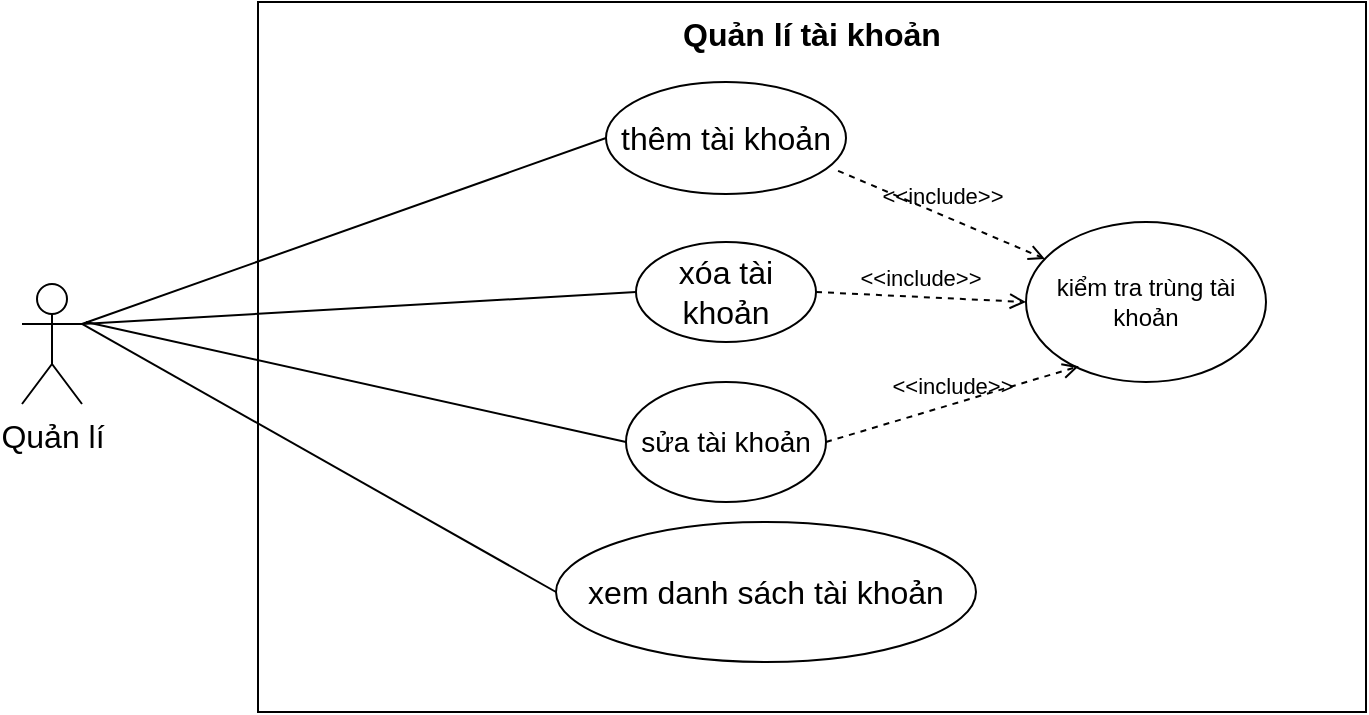 <mxfile version="20.3.0" type="device"><diagram id="A9Ec36TPPYeSCJWIU4kd" name="Page-1"><mxGraphModel dx="1038" dy="2841" grid="1" gridSize="10" guides="1" tooltips="1" connect="1" arrows="1" fold="1" page="1" pageScale="1" pageWidth="850" pageHeight="1100" math="0" shadow="0"><root><mxCell id="0"/><mxCell id="1" parent="0"/><mxCell id="e1c0o1DKAeNQmRKfdcFN-57" value="Quản lí" style="shape=umlActor;verticalLabelPosition=bottom;verticalAlign=top;html=1;outlineConnect=0;fontSize=16;" parent="1" vertex="1"><mxGeometry x="158" y="-989" width="30" height="60" as="geometry"/></mxCell><mxCell id="e1c0o1DKAeNQmRKfdcFN-59" value="Quản lí tài khoản" style="shape=rect;html=1;verticalAlign=top;fontStyle=1;whiteSpace=wrap;align=center;fontSize=16;" parent="1" vertex="1"><mxGeometry x="276" y="-1130" width="554" height="355" as="geometry"/></mxCell><mxCell id="e1c0o1DKAeNQmRKfdcFN-61" value="" style="endArrow=none;html=1;rounded=0;fontSize=16;exitX=1;exitY=0.333;exitDx=0;exitDy=0;exitPerimeter=0;entryX=0;entryY=0.5;entryDx=0;entryDy=0;" parent="1" source="e1c0o1DKAeNQmRKfdcFN-57" target="e1c0o1DKAeNQmRKfdcFN-62" edge="1"><mxGeometry width="50" height="50" relative="1" as="geometry"><mxPoint x="645" y="-689" as="sourcePoint"/><mxPoint x="390" y="-995" as="targetPoint"/></mxGeometry></mxCell><mxCell id="e1c0o1DKAeNQmRKfdcFN-62" value="thêm tài khoản" style="ellipse;whiteSpace=wrap;html=1;fontSize=16;" parent="1" vertex="1"><mxGeometry x="450" y="-1090" width="120" height="56" as="geometry"/></mxCell><mxCell id="e1c0o1DKAeNQmRKfdcFN-63" value="xóa tài khoản" style="ellipse;whiteSpace=wrap;html=1;fontSize=16;" parent="1" vertex="1"><mxGeometry x="465" y="-1010" width="90" height="50" as="geometry"/></mxCell><mxCell id="e1c0o1DKAeNQmRKfdcFN-64" value="xem danh sách tài khoản" style="ellipse;whiteSpace=wrap;html=1;fontSize=16;" parent="1" vertex="1"><mxGeometry x="425" y="-870" width="210" height="70" as="geometry"/></mxCell><mxCell id="e1c0o1DKAeNQmRKfdcFN-68" value="sửa tài khoản" style="ellipse;whiteSpace=wrap;html=1;fontSize=14;" parent="1" vertex="1"><mxGeometry x="460" y="-940" width="100" height="60" as="geometry"/></mxCell><mxCell id="GEJlIAwKronnmenUM-Q4-1" value="" style="endArrow=none;html=1;rounded=0;exitX=1;exitY=0.333;exitDx=0;exitDy=0;exitPerimeter=0;entryX=0;entryY=0.5;entryDx=0;entryDy=0;" parent="1" source="e1c0o1DKAeNQmRKfdcFN-57" target="e1c0o1DKAeNQmRKfdcFN-64" edge="1"><mxGeometry width="50" height="50" relative="1" as="geometry"><mxPoint x="500" y="-950" as="sourcePoint"/><mxPoint x="550" y="-1000" as="targetPoint"/></mxGeometry></mxCell><mxCell id="XvP_l0ax6b9CPZk_FprI-1" value="" style="endArrow=none;html=1;rounded=0;exitX=1;exitY=0.333;exitDx=0;exitDy=0;exitPerimeter=0;entryX=0;entryY=0.5;entryDx=0;entryDy=0;" edge="1" parent="1" source="e1c0o1DKAeNQmRKfdcFN-57" target="e1c0o1DKAeNQmRKfdcFN-63"><mxGeometry width="50" height="50" relative="1" as="geometry"><mxPoint x="500" y="-1080" as="sourcePoint"/><mxPoint x="550" y="-1130" as="targetPoint"/></mxGeometry></mxCell><mxCell id="XvP_l0ax6b9CPZk_FprI-2" value="" style="endArrow=none;html=1;rounded=0;entryX=0;entryY=0.5;entryDx=0;entryDy=0;" edge="1" parent="1" target="e1c0o1DKAeNQmRKfdcFN-68"><mxGeometry width="50" height="50" relative="1" as="geometry"><mxPoint x="190" y="-970" as="sourcePoint"/><mxPoint x="550" y="-1130" as="targetPoint"/></mxGeometry></mxCell><mxCell id="XvP_l0ax6b9CPZk_FprI-3" value="kiểm tra trùng tài khoản" style="ellipse;whiteSpace=wrap;html=1;" vertex="1" parent="1"><mxGeometry x="660" y="-1020" width="120" height="80" as="geometry"/></mxCell><mxCell id="XvP_l0ax6b9CPZk_FprI-4" value="&amp;lt;&amp;lt;include&amp;gt;&amp;gt;" style="html=1;verticalAlign=bottom;labelBackgroundColor=none;endArrow=open;endFill=0;dashed=1;rounded=0;exitX=0.967;exitY=0.793;exitDx=0;exitDy=0;exitPerimeter=0;" edge="1" parent="1" source="e1c0o1DKAeNQmRKfdcFN-62" target="XvP_l0ax6b9CPZk_FprI-3"><mxGeometry width="160" relative="1" as="geometry"><mxPoint x="560" y="-1050" as="sourcePoint"/><mxPoint x="610" y="-1110" as="targetPoint"/></mxGeometry></mxCell><mxCell id="XvP_l0ax6b9CPZk_FprI-5" value="&amp;lt;&amp;lt;include&amp;gt;&amp;gt;" style="html=1;verticalAlign=bottom;labelBackgroundColor=none;endArrow=open;endFill=0;dashed=1;rounded=0;entryX=0;entryY=0.5;entryDx=0;entryDy=0;exitX=1;exitY=0.5;exitDx=0;exitDy=0;" edge="1" parent="1" source="e1c0o1DKAeNQmRKfdcFN-63" target="XvP_l0ax6b9CPZk_FprI-3"><mxGeometry width="160" relative="1" as="geometry"><mxPoint x="550" y="-980" as="sourcePoint"/><mxPoint x="610" y="-980" as="targetPoint"/></mxGeometry></mxCell><mxCell id="XvP_l0ax6b9CPZk_FprI-6" value="&amp;lt;&amp;lt;include&amp;gt;&amp;gt;" style="html=1;verticalAlign=bottom;labelBackgroundColor=none;endArrow=open;endFill=0;dashed=1;rounded=0;entryX=0.22;entryY=0.902;entryDx=0;entryDy=0;entryPerimeter=0;exitX=1;exitY=0.5;exitDx=0;exitDy=0;" edge="1" parent="1" source="e1c0o1DKAeNQmRKfdcFN-68" target="XvP_l0ax6b9CPZk_FprI-3"><mxGeometry width="160" relative="1" as="geometry"><mxPoint x="450" y="-980" as="sourcePoint"/><mxPoint x="610" y="-980" as="targetPoint"/></mxGeometry></mxCell></root></mxGraphModel></diagram></mxfile>